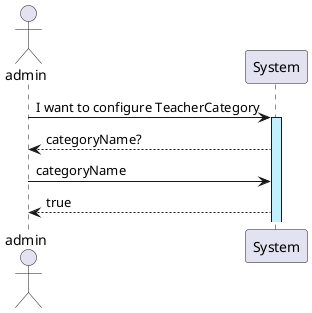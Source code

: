 @startuml
actor admin

admin -> System ++ #application: I want to configure TeacherCategory
System --> admin: categoryName?

admin -> System: categoryName


System --> admin: true
@enduml
